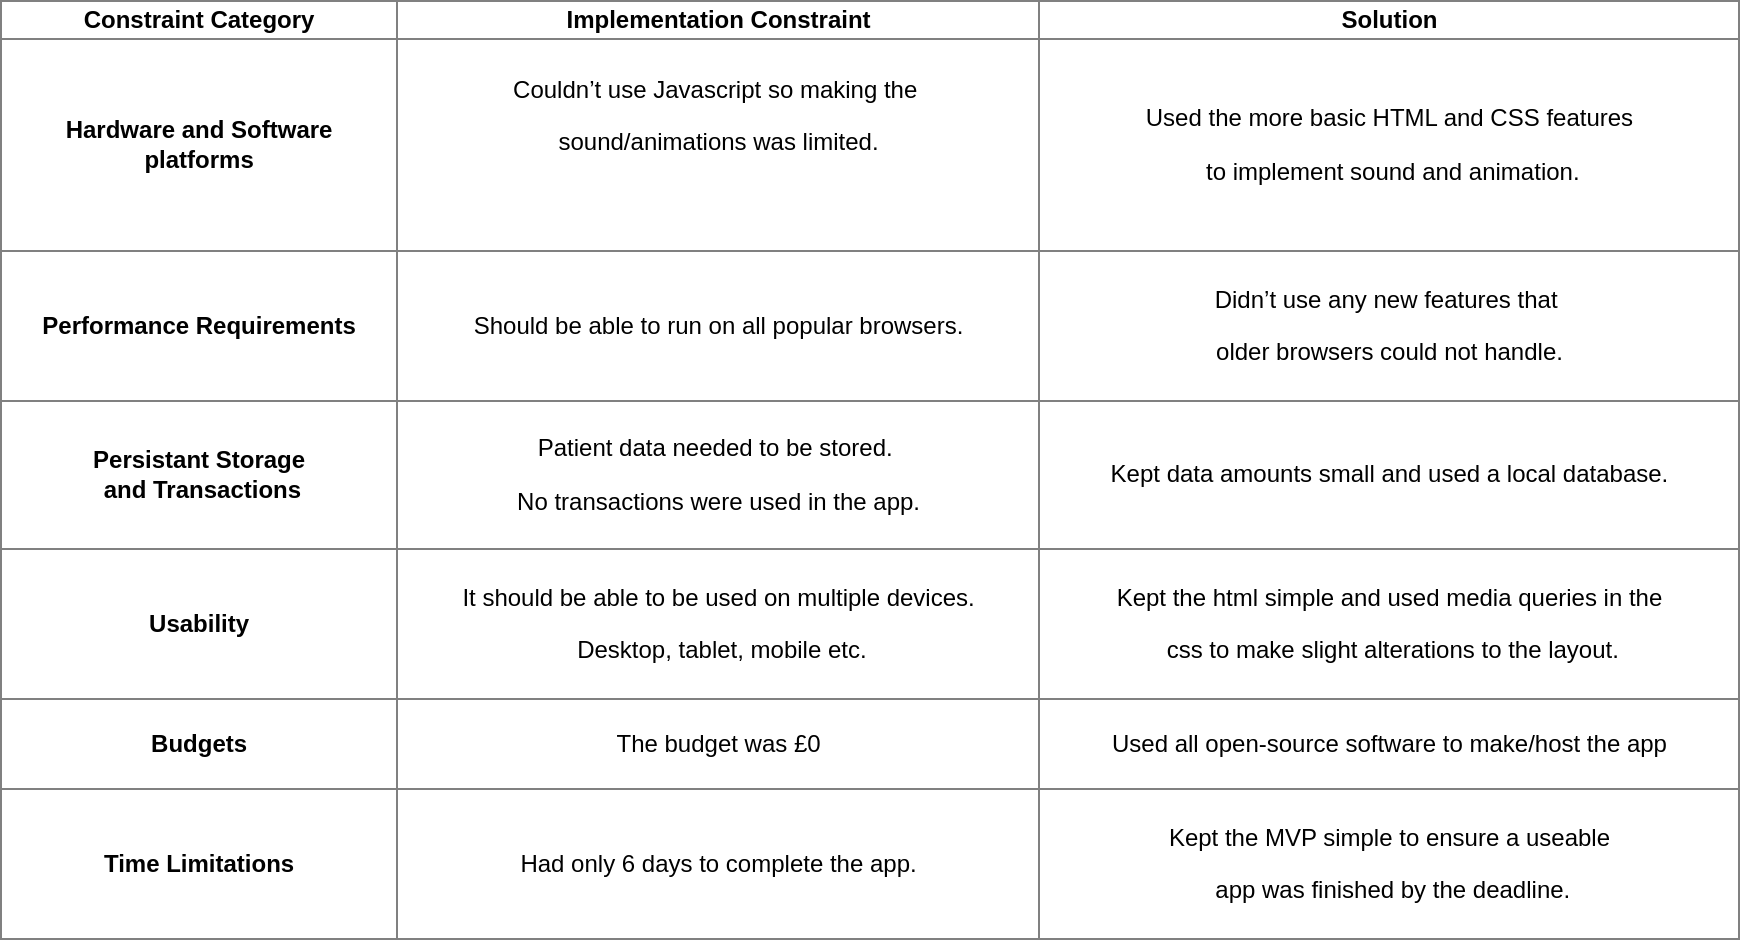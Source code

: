 <mxfile version="10.8.7" type="device"><diagram id="fdlRHvgTYpHPeLDsNJsA" name="Page-1"><mxGraphModel dx="1079" dy="545" grid="1" gridSize="10" guides="1" tooltips="1" connect="1" arrows="1" fold="1" page="1" pageScale="1" pageWidth="827" pageHeight="1169" math="0" shadow="0"><root><mxCell id="0"/><mxCell id="1" parent="0"/><mxCell id="iZjjB7JXWHsdWPWVZaY4-2" value="&lt;table border=&quot;1&quot; width=&quot;100%&quot; style=&quot;width: 100% ; height: 100% ; border-collapse: collapse&quot;&gt;&lt;tbody&gt;&lt;tr&gt;&lt;td align=&quot;center&quot;&gt;&lt;b&gt;Constraint Category&lt;/b&gt;&lt;/td&gt;&lt;td align=&quot;center&quot;&gt;&lt;b&gt;Implementation Constraint&lt;/b&gt;&lt;/td&gt;&lt;td align=&quot;center&quot;&gt;&lt;b&gt;Solution&lt;/b&gt;&lt;/td&gt;&lt;/tr&gt;&lt;tr&gt;&lt;td align=&quot;center&quot;&gt;&lt;b&gt;Hardware and Software&lt;br&gt;platforms&lt;/b&gt;&lt;/td&gt;&lt;td align=&quot;center&quot;&gt;&lt;p&gt;&lt;span&gt;Couldn’t use Javascript so making the&amp;nbsp;&lt;/span&gt;&lt;/p&gt;&lt;p&gt;&lt;span&gt;sound/animations was limited.&lt;/span&gt;&lt;/p&gt;&lt;br&gt;&lt;br&gt;&lt;/td&gt;&lt;td align=&quot;center&quot;&gt;&lt;p&gt;&lt;span&gt;Used the more basic HTML and CSS features&lt;/span&gt;&lt;/p&gt;&lt;p&gt;&lt;span&gt;&amp;nbsp;to implement sound and animation.&lt;/span&gt;&lt;/p&gt;&lt;/td&gt;&lt;/tr&gt;&lt;tr&gt;&lt;td align=&quot;center&quot;&gt;&lt;b&gt;Performance Requirements&lt;/b&gt;&lt;/td&gt;&lt;td align=&quot;center&quot;&gt;&lt;p&gt;&lt;span&gt;Should be able to run on all popular browsers.&lt;/span&gt;&lt;/p&gt;&lt;/td&gt;&lt;td align=&quot;center&quot;&gt;&lt;p&gt;&lt;span&gt;Didn’t use any new features that&amp;nbsp;&lt;/span&gt;&lt;/p&gt;&lt;p&gt;&lt;span&gt;older browsers could not handle.&lt;/span&gt;&lt;/p&gt;&lt;/td&gt;&lt;/tr&gt;&lt;tr&gt;&lt;td style=&quot;text-align: center&quot;&gt;&lt;div&gt;&lt;span&gt;&lt;b&gt;Persistant Storage&lt;/b&gt;&lt;/span&gt;&lt;/div&gt;&lt;div&gt;&lt;span&gt;&lt;b&gt;&amp;nbsp;and Transactions&lt;/b&gt;&lt;/span&gt;&lt;/div&gt;&lt;/td&gt;&lt;td&gt;&lt;p style=&quot;text-align: center&quot;&gt;&lt;span&gt;Patient data needed to be stored.&amp;nbsp;&lt;/span&gt;&lt;/p&gt;&lt;p style=&quot;text-align: center&quot;&gt;&lt;span&gt;No transactions were used in the app.&lt;/span&gt;&lt;/p&gt;&lt;/td&gt;&lt;td&gt;&lt;p style=&quot;text-align: center&quot;&gt;&lt;span&gt;Kept data amounts small and used a local database.&lt;/span&gt;&lt;/p&gt;&lt;/td&gt;&lt;/tr&gt;&lt;tr&gt;&lt;td style=&quot;text-align: center&quot;&gt;&lt;b&gt;Usability&lt;br&gt;&lt;/b&gt;&lt;/td&gt;&lt;td&gt;&lt;p style=&quot;text-align: center&quot;&gt;&lt;span&gt;It should be able to be used on multiple devices.&lt;/span&gt;&lt;/p&gt;&lt;p style=&quot;text-align: center&quot;&gt;&lt;span&gt;&amp;nbsp;Desktop, tablet, mobile etc.&lt;/span&gt;&lt;/p&gt;&lt;/td&gt;&lt;td&gt;&lt;p style=&quot;text-align: center&quot;&gt;&lt;span&gt;Kept the html simple and used media queries in the&lt;/span&gt;&lt;/p&gt;&lt;p style=&quot;text-align: center&quot;&gt;&lt;span&gt;&amp;nbsp;css to make slight alterations to the layout.&lt;/span&gt;&lt;/p&gt;&lt;/td&gt;&lt;/tr&gt;&lt;tr&gt;&lt;td style=&quot;text-align: center&quot;&gt;&lt;p&gt;&lt;b&gt;Budgets&lt;/b&gt;&lt;/p&gt;&lt;/td&gt;&lt;td style=&quot;text-align: center&quot;&gt;The budget was £0&lt;/td&gt;&lt;td&gt;&lt;p style=&quot;text-align: center&quot;&gt;&lt;span&gt;Used all open-source software to make/host the app&lt;/span&gt;&lt;/p&gt;&lt;/td&gt;&lt;/tr&gt;&lt;tr&gt;&lt;td style=&quot;text-align: center&quot;&gt;&lt;b&gt;Time Limitations&lt;/b&gt;&lt;/td&gt;&lt;td&gt;&lt;p style=&quot;text-align: center&quot;&gt;&lt;span&gt;Had only 6 days to complete the app.&lt;/span&gt;&lt;/p&gt;&lt;/td&gt;&lt;td&gt;&lt;p style=&quot;text-align: center&quot;&gt;&lt;span&gt;Kept the MVP simple to ensure a useable&lt;/span&gt;&lt;/p&gt;&lt;p style=&quot;text-align: center&quot;&gt;&lt;span&gt;&amp;nbsp;app was finished by the deadline.&lt;/span&gt;&lt;/p&gt;&lt;/td&gt;&lt;/tr&gt;&lt;/tbody&gt;&lt;/table&gt;" style="text;html=1;strokeColor=none;fillColor=none;overflow=fill;" parent="1" vertex="1"><mxGeometry x="20" y="30" width="870" height="470" as="geometry"/></mxCell></root></mxGraphModel></diagram></mxfile>